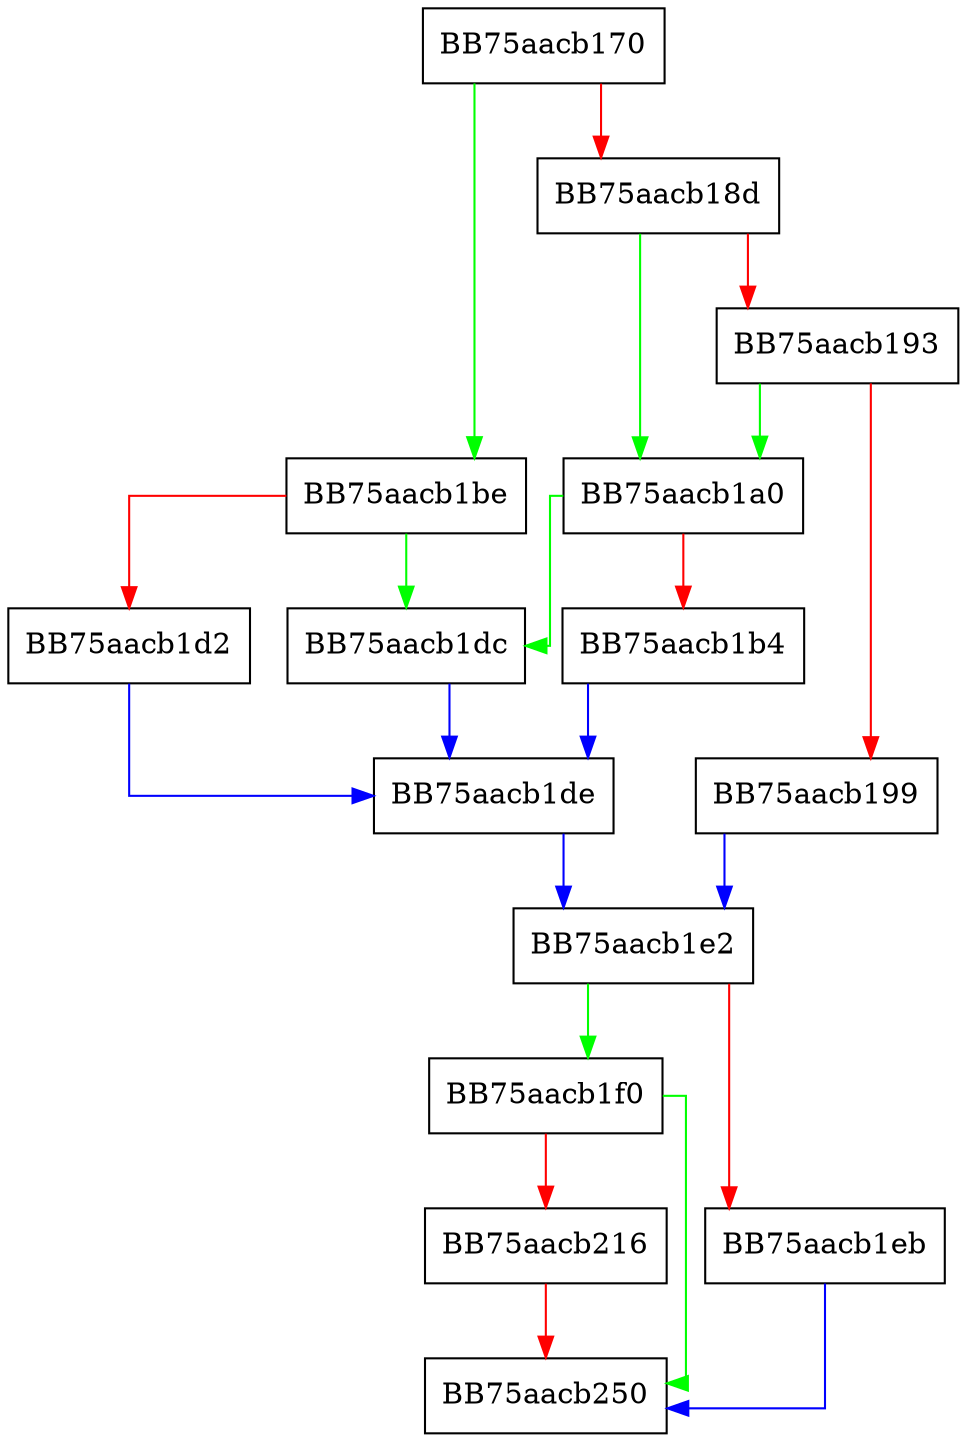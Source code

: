 digraph Init {
  node [shape="box"];
  graph [splines=ortho];
  BB75aacb170 -> BB75aacb1be [color="green"];
  BB75aacb170 -> BB75aacb18d [color="red"];
  BB75aacb18d -> BB75aacb1a0 [color="green"];
  BB75aacb18d -> BB75aacb193 [color="red"];
  BB75aacb193 -> BB75aacb1a0 [color="green"];
  BB75aacb193 -> BB75aacb199 [color="red"];
  BB75aacb199 -> BB75aacb1e2 [color="blue"];
  BB75aacb1a0 -> BB75aacb1dc [color="green"];
  BB75aacb1a0 -> BB75aacb1b4 [color="red"];
  BB75aacb1b4 -> BB75aacb1de [color="blue"];
  BB75aacb1be -> BB75aacb1dc [color="green"];
  BB75aacb1be -> BB75aacb1d2 [color="red"];
  BB75aacb1d2 -> BB75aacb1de [color="blue"];
  BB75aacb1dc -> BB75aacb1de [color="blue"];
  BB75aacb1de -> BB75aacb1e2 [color="blue"];
  BB75aacb1e2 -> BB75aacb1f0 [color="green"];
  BB75aacb1e2 -> BB75aacb1eb [color="red"];
  BB75aacb1eb -> BB75aacb250 [color="blue"];
  BB75aacb1f0 -> BB75aacb250 [color="green"];
  BB75aacb1f0 -> BB75aacb216 [color="red"];
  BB75aacb216 -> BB75aacb250 [color="red"];
}